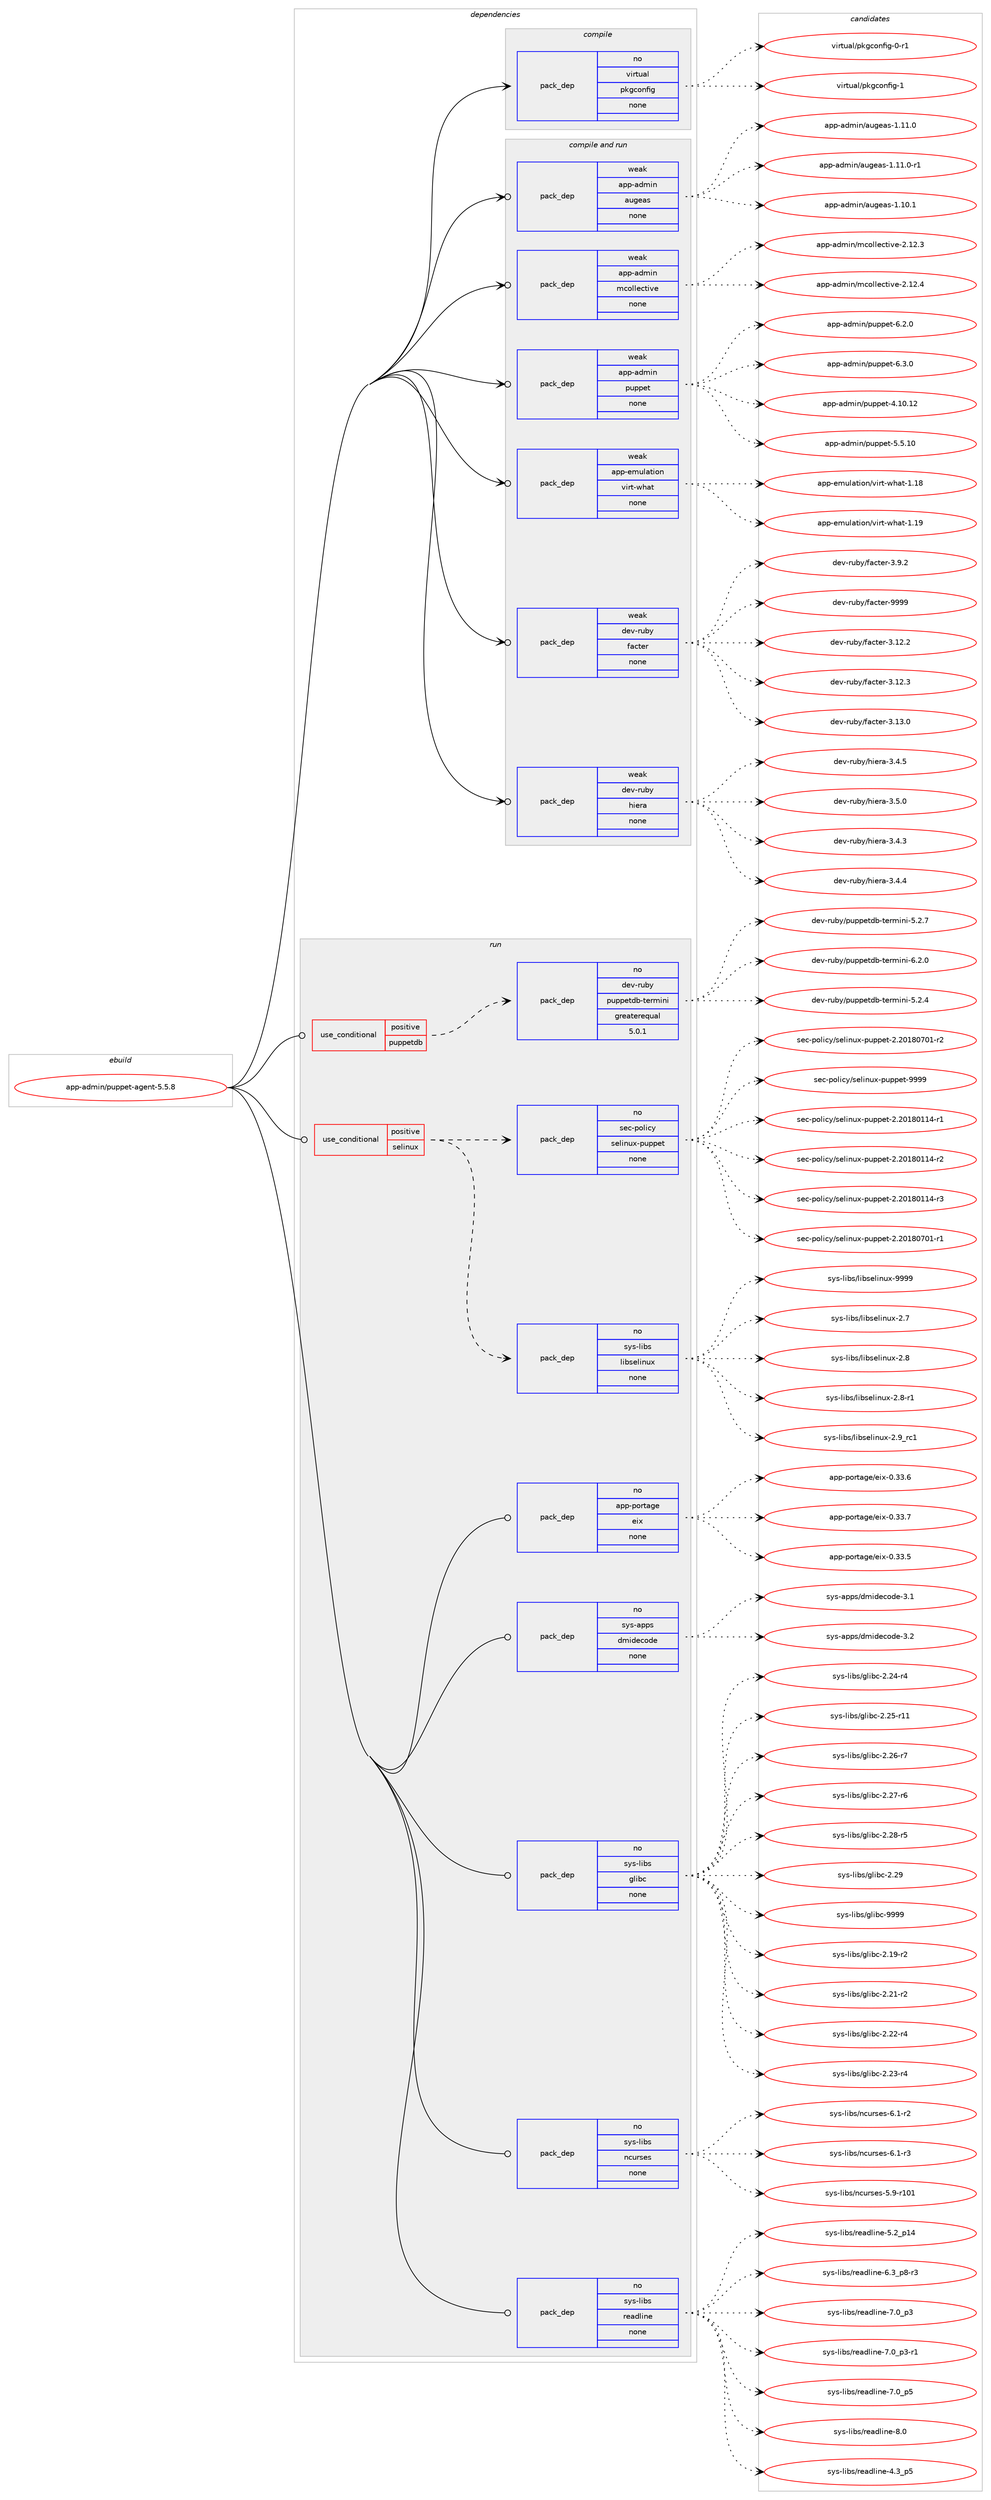 digraph prolog {

# *************
# Graph options
# *************

newrank=true;
concentrate=true;
compound=true;
graph [rankdir=LR,fontname=Helvetica,fontsize=10,ranksep=1.5];#, ranksep=2.5, nodesep=0.2];
edge  [arrowhead=vee];
node  [fontname=Helvetica,fontsize=10];

# **********
# The ebuild
# **********

subgraph cluster_leftcol {
color=gray;
rank=same;
label=<<i>ebuild</i>>;
id [label="app-admin/puppet-agent-5.5.8", color=red, width=4, href="../app-admin/puppet-agent-5.5.8.svg"];
}

# ****************
# The dependencies
# ****************

subgraph cluster_midcol {
color=gray;
label=<<i>dependencies</i>>;
subgraph cluster_compile {
fillcolor="#eeeeee";
style=filled;
label=<<i>compile</i>>;
subgraph pack902549 {
dependency1267704 [label=<<TABLE BORDER="0" CELLBORDER="1" CELLSPACING="0" CELLPADDING="4" WIDTH="220"><TR><TD ROWSPAN="6" CELLPADDING="30">pack_dep</TD></TR><TR><TD WIDTH="110">no</TD></TR><TR><TD>virtual</TD></TR><TR><TD>pkgconfig</TD></TR><TR><TD>none</TD></TR><TR><TD></TD></TR></TABLE>>, shape=none, color=blue];
}
id:e -> dependency1267704:w [weight=20,style="solid",arrowhead="vee"];
}
subgraph cluster_compileandrun {
fillcolor="#eeeeee";
style=filled;
label=<<i>compile and run</i>>;
subgraph pack902550 {
dependency1267705 [label=<<TABLE BORDER="0" CELLBORDER="1" CELLSPACING="0" CELLPADDING="4" WIDTH="220"><TR><TD ROWSPAN="6" CELLPADDING="30">pack_dep</TD></TR><TR><TD WIDTH="110">weak</TD></TR><TR><TD>app-admin</TD></TR><TR><TD>augeas</TD></TR><TR><TD>none</TD></TR><TR><TD></TD></TR></TABLE>>, shape=none, color=blue];
}
id:e -> dependency1267705:w [weight=20,style="solid",arrowhead="odotvee"];
subgraph pack902551 {
dependency1267706 [label=<<TABLE BORDER="0" CELLBORDER="1" CELLSPACING="0" CELLPADDING="4" WIDTH="220"><TR><TD ROWSPAN="6" CELLPADDING="30">pack_dep</TD></TR><TR><TD WIDTH="110">weak</TD></TR><TR><TD>app-admin</TD></TR><TR><TD>mcollective</TD></TR><TR><TD>none</TD></TR><TR><TD></TD></TR></TABLE>>, shape=none, color=blue];
}
id:e -> dependency1267706:w [weight=20,style="solid",arrowhead="odotvee"];
subgraph pack902552 {
dependency1267707 [label=<<TABLE BORDER="0" CELLBORDER="1" CELLSPACING="0" CELLPADDING="4" WIDTH="220"><TR><TD ROWSPAN="6" CELLPADDING="30">pack_dep</TD></TR><TR><TD WIDTH="110">weak</TD></TR><TR><TD>app-admin</TD></TR><TR><TD>puppet</TD></TR><TR><TD>none</TD></TR><TR><TD></TD></TR></TABLE>>, shape=none, color=blue];
}
id:e -> dependency1267707:w [weight=20,style="solid",arrowhead="odotvee"];
subgraph pack902553 {
dependency1267708 [label=<<TABLE BORDER="0" CELLBORDER="1" CELLSPACING="0" CELLPADDING="4" WIDTH="220"><TR><TD ROWSPAN="6" CELLPADDING="30">pack_dep</TD></TR><TR><TD WIDTH="110">weak</TD></TR><TR><TD>app-emulation</TD></TR><TR><TD>virt-what</TD></TR><TR><TD>none</TD></TR><TR><TD></TD></TR></TABLE>>, shape=none, color=blue];
}
id:e -> dependency1267708:w [weight=20,style="solid",arrowhead="odotvee"];
subgraph pack902554 {
dependency1267709 [label=<<TABLE BORDER="0" CELLBORDER="1" CELLSPACING="0" CELLPADDING="4" WIDTH="220"><TR><TD ROWSPAN="6" CELLPADDING="30">pack_dep</TD></TR><TR><TD WIDTH="110">weak</TD></TR><TR><TD>dev-ruby</TD></TR><TR><TD>facter</TD></TR><TR><TD>none</TD></TR><TR><TD></TD></TR></TABLE>>, shape=none, color=blue];
}
id:e -> dependency1267709:w [weight=20,style="solid",arrowhead="odotvee"];
subgraph pack902555 {
dependency1267710 [label=<<TABLE BORDER="0" CELLBORDER="1" CELLSPACING="0" CELLPADDING="4" WIDTH="220"><TR><TD ROWSPAN="6" CELLPADDING="30">pack_dep</TD></TR><TR><TD WIDTH="110">weak</TD></TR><TR><TD>dev-ruby</TD></TR><TR><TD>hiera</TD></TR><TR><TD>none</TD></TR><TR><TD></TD></TR></TABLE>>, shape=none, color=blue];
}
id:e -> dependency1267710:w [weight=20,style="solid",arrowhead="odotvee"];
}
subgraph cluster_run {
fillcolor="#eeeeee";
style=filled;
label=<<i>run</i>>;
subgraph cond345499 {
dependency1267711 [label=<<TABLE BORDER="0" CELLBORDER="1" CELLSPACING="0" CELLPADDING="4"><TR><TD ROWSPAN="3" CELLPADDING="10">use_conditional</TD></TR><TR><TD>positive</TD></TR><TR><TD>puppetdb</TD></TR></TABLE>>, shape=none, color=red];
subgraph pack902556 {
dependency1267712 [label=<<TABLE BORDER="0" CELLBORDER="1" CELLSPACING="0" CELLPADDING="4" WIDTH="220"><TR><TD ROWSPAN="6" CELLPADDING="30">pack_dep</TD></TR><TR><TD WIDTH="110">no</TD></TR><TR><TD>dev-ruby</TD></TR><TR><TD>puppetdb-termini</TD></TR><TR><TD>greaterequal</TD></TR><TR><TD>5.0.1</TD></TR></TABLE>>, shape=none, color=blue];
}
dependency1267711:e -> dependency1267712:w [weight=20,style="dashed",arrowhead="vee"];
}
id:e -> dependency1267711:w [weight=20,style="solid",arrowhead="odot"];
subgraph cond345500 {
dependency1267713 [label=<<TABLE BORDER="0" CELLBORDER="1" CELLSPACING="0" CELLPADDING="4"><TR><TD ROWSPAN="3" CELLPADDING="10">use_conditional</TD></TR><TR><TD>positive</TD></TR><TR><TD>selinux</TD></TR></TABLE>>, shape=none, color=red];
subgraph pack902557 {
dependency1267714 [label=<<TABLE BORDER="0" CELLBORDER="1" CELLSPACING="0" CELLPADDING="4" WIDTH="220"><TR><TD ROWSPAN="6" CELLPADDING="30">pack_dep</TD></TR><TR><TD WIDTH="110">no</TD></TR><TR><TD>sys-libs</TD></TR><TR><TD>libselinux</TD></TR><TR><TD>none</TD></TR><TR><TD></TD></TR></TABLE>>, shape=none, color=blue];
}
dependency1267713:e -> dependency1267714:w [weight=20,style="dashed",arrowhead="vee"];
subgraph pack902558 {
dependency1267715 [label=<<TABLE BORDER="0" CELLBORDER="1" CELLSPACING="0" CELLPADDING="4" WIDTH="220"><TR><TD ROWSPAN="6" CELLPADDING="30">pack_dep</TD></TR><TR><TD WIDTH="110">no</TD></TR><TR><TD>sec-policy</TD></TR><TR><TD>selinux-puppet</TD></TR><TR><TD>none</TD></TR><TR><TD></TD></TR></TABLE>>, shape=none, color=blue];
}
dependency1267713:e -> dependency1267715:w [weight=20,style="dashed",arrowhead="vee"];
}
id:e -> dependency1267713:w [weight=20,style="solid",arrowhead="odot"];
subgraph pack902559 {
dependency1267716 [label=<<TABLE BORDER="0" CELLBORDER="1" CELLSPACING="0" CELLPADDING="4" WIDTH="220"><TR><TD ROWSPAN="6" CELLPADDING="30">pack_dep</TD></TR><TR><TD WIDTH="110">no</TD></TR><TR><TD>app-portage</TD></TR><TR><TD>eix</TD></TR><TR><TD>none</TD></TR><TR><TD></TD></TR></TABLE>>, shape=none, color=blue];
}
id:e -> dependency1267716:w [weight=20,style="solid",arrowhead="odot"];
subgraph pack902560 {
dependency1267717 [label=<<TABLE BORDER="0" CELLBORDER="1" CELLSPACING="0" CELLPADDING="4" WIDTH="220"><TR><TD ROWSPAN="6" CELLPADDING="30">pack_dep</TD></TR><TR><TD WIDTH="110">no</TD></TR><TR><TD>sys-apps</TD></TR><TR><TD>dmidecode</TD></TR><TR><TD>none</TD></TR><TR><TD></TD></TR></TABLE>>, shape=none, color=blue];
}
id:e -> dependency1267717:w [weight=20,style="solid",arrowhead="odot"];
subgraph pack902561 {
dependency1267718 [label=<<TABLE BORDER="0" CELLBORDER="1" CELLSPACING="0" CELLPADDING="4" WIDTH="220"><TR><TD ROWSPAN="6" CELLPADDING="30">pack_dep</TD></TR><TR><TD WIDTH="110">no</TD></TR><TR><TD>sys-libs</TD></TR><TR><TD>glibc</TD></TR><TR><TD>none</TD></TR><TR><TD></TD></TR></TABLE>>, shape=none, color=blue];
}
id:e -> dependency1267718:w [weight=20,style="solid",arrowhead="odot"];
subgraph pack902562 {
dependency1267719 [label=<<TABLE BORDER="0" CELLBORDER="1" CELLSPACING="0" CELLPADDING="4" WIDTH="220"><TR><TD ROWSPAN="6" CELLPADDING="30">pack_dep</TD></TR><TR><TD WIDTH="110">no</TD></TR><TR><TD>sys-libs</TD></TR><TR><TD>ncurses</TD></TR><TR><TD>none</TD></TR><TR><TD></TD></TR></TABLE>>, shape=none, color=blue];
}
id:e -> dependency1267719:w [weight=20,style="solid",arrowhead="odot"];
subgraph pack902563 {
dependency1267720 [label=<<TABLE BORDER="0" CELLBORDER="1" CELLSPACING="0" CELLPADDING="4" WIDTH="220"><TR><TD ROWSPAN="6" CELLPADDING="30">pack_dep</TD></TR><TR><TD WIDTH="110">no</TD></TR><TR><TD>sys-libs</TD></TR><TR><TD>readline</TD></TR><TR><TD>none</TD></TR><TR><TD></TD></TR></TABLE>>, shape=none, color=blue];
}
id:e -> dependency1267720:w [weight=20,style="solid",arrowhead="odot"];
}
}

# **************
# The candidates
# **************

subgraph cluster_choices {
rank=same;
color=gray;
label=<<i>candidates</i>>;

subgraph choice902549 {
color=black;
nodesep=1;
choice11810511411611797108471121071039911111010210510345484511449 [label="virtual/pkgconfig-0-r1", color=red, width=4,href="../virtual/pkgconfig-0-r1.svg"];
choice1181051141161179710847112107103991111101021051034549 [label="virtual/pkgconfig-1", color=red, width=4,href="../virtual/pkgconfig-1.svg"];
dependency1267704:e -> choice11810511411611797108471121071039911111010210510345484511449:w [style=dotted,weight="100"];
dependency1267704:e -> choice1181051141161179710847112107103991111101021051034549:w [style=dotted,weight="100"];
}
subgraph choice902550 {
color=black;
nodesep=1;
choice97112112459710010910511047971171031019711545494649484649 [label="app-admin/augeas-1.10.1", color=red, width=4,href="../app-admin/augeas-1.10.1.svg"];
choice97112112459710010910511047971171031019711545494649494648 [label="app-admin/augeas-1.11.0", color=red, width=4,href="../app-admin/augeas-1.11.0.svg"];
choice971121124597100109105110479711710310197115454946494946484511449 [label="app-admin/augeas-1.11.0-r1", color=red, width=4,href="../app-admin/augeas-1.11.0-r1.svg"];
dependency1267705:e -> choice97112112459710010910511047971171031019711545494649484649:w [style=dotted,weight="100"];
dependency1267705:e -> choice97112112459710010910511047971171031019711545494649494648:w [style=dotted,weight="100"];
dependency1267705:e -> choice971121124597100109105110479711710310197115454946494946484511449:w [style=dotted,weight="100"];
}
subgraph choice902551 {
color=black;
nodesep=1;
choice97112112459710010910511047109991111081081019911610511810145504649504651 [label="app-admin/mcollective-2.12.3", color=red, width=4,href="../app-admin/mcollective-2.12.3.svg"];
choice97112112459710010910511047109991111081081019911610511810145504649504652 [label="app-admin/mcollective-2.12.4", color=red, width=4,href="../app-admin/mcollective-2.12.4.svg"];
dependency1267706:e -> choice97112112459710010910511047109991111081081019911610511810145504649504651:w [style=dotted,weight="100"];
dependency1267706:e -> choice97112112459710010910511047109991111081081019911610511810145504649504652:w [style=dotted,weight="100"];
}
subgraph choice902552 {
color=black;
nodesep=1;
choice971121124597100109105110471121171121121011164552464948464950 [label="app-admin/puppet-4.10.12", color=red, width=4,href="../app-admin/puppet-4.10.12.svg"];
choice9711211245971001091051104711211711211210111645534653464948 [label="app-admin/puppet-5.5.10", color=red, width=4,href="../app-admin/puppet-5.5.10.svg"];
choice97112112459710010910511047112117112112101116455446504648 [label="app-admin/puppet-6.2.0", color=red, width=4,href="../app-admin/puppet-6.2.0.svg"];
choice97112112459710010910511047112117112112101116455446514648 [label="app-admin/puppet-6.3.0", color=red, width=4,href="../app-admin/puppet-6.3.0.svg"];
dependency1267707:e -> choice971121124597100109105110471121171121121011164552464948464950:w [style=dotted,weight="100"];
dependency1267707:e -> choice9711211245971001091051104711211711211210111645534653464948:w [style=dotted,weight="100"];
dependency1267707:e -> choice97112112459710010910511047112117112112101116455446504648:w [style=dotted,weight="100"];
dependency1267707:e -> choice97112112459710010910511047112117112112101116455446514648:w [style=dotted,weight="100"];
}
subgraph choice902553 {
color=black;
nodesep=1;
choice9711211245101109117108971161051111104711810511411645119104971164549464956 [label="app-emulation/virt-what-1.18", color=red, width=4,href="../app-emulation/virt-what-1.18.svg"];
choice9711211245101109117108971161051111104711810511411645119104971164549464957 [label="app-emulation/virt-what-1.19", color=red, width=4,href="../app-emulation/virt-what-1.19.svg"];
dependency1267708:e -> choice9711211245101109117108971161051111104711810511411645119104971164549464956:w [style=dotted,weight="100"];
dependency1267708:e -> choice9711211245101109117108971161051111104711810511411645119104971164549464957:w [style=dotted,weight="100"];
}
subgraph choice902554 {
color=black;
nodesep=1;
choice100101118451141179812147102979911610111445514649504650 [label="dev-ruby/facter-3.12.2", color=red, width=4,href="../dev-ruby/facter-3.12.2.svg"];
choice100101118451141179812147102979911610111445514649504651 [label="dev-ruby/facter-3.12.3", color=red, width=4,href="../dev-ruby/facter-3.12.3.svg"];
choice100101118451141179812147102979911610111445514649514648 [label="dev-ruby/facter-3.13.0", color=red, width=4,href="../dev-ruby/facter-3.13.0.svg"];
choice1001011184511411798121471029799116101114455146574650 [label="dev-ruby/facter-3.9.2", color=red, width=4,href="../dev-ruby/facter-3.9.2.svg"];
choice10010111845114117981214710297991161011144557575757 [label="dev-ruby/facter-9999", color=red, width=4,href="../dev-ruby/facter-9999.svg"];
dependency1267709:e -> choice100101118451141179812147102979911610111445514649504650:w [style=dotted,weight="100"];
dependency1267709:e -> choice100101118451141179812147102979911610111445514649504651:w [style=dotted,weight="100"];
dependency1267709:e -> choice100101118451141179812147102979911610111445514649514648:w [style=dotted,weight="100"];
dependency1267709:e -> choice1001011184511411798121471029799116101114455146574650:w [style=dotted,weight="100"];
dependency1267709:e -> choice10010111845114117981214710297991161011144557575757:w [style=dotted,weight="100"];
}
subgraph choice902555 {
color=black;
nodesep=1;
choice10010111845114117981214710410510111497455146524651 [label="dev-ruby/hiera-3.4.3", color=red, width=4,href="../dev-ruby/hiera-3.4.3.svg"];
choice10010111845114117981214710410510111497455146524652 [label="dev-ruby/hiera-3.4.4", color=red, width=4,href="../dev-ruby/hiera-3.4.4.svg"];
choice10010111845114117981214710410510111497455146524653 [label="dev-ruby/hiera-3.4.5", color=red, width=4,href="../dev-ruby/hiera-3.4.5.svg"];
choice10010111845114117981214710410510111497455146534648 [label="dev-ruby/hiera-3.5.0", color=red, width=4,href="../dev-ruby/hiera-3.5.0.svg"];
dependency1267710:e -> choice10010111845114117981214710410510111497455146524651:w [style=dotted,weight="100"];
dependency1267710:e -> choice10010111845114117981214710410510111497455146524652:w [style=dotted,weight="100"];
dependency1267710:e -> choice10010111845114117981214710410510111497455146524653:w [style=dotted,weight="100"];
dependency1267710:e -> choice10010111845114117981214710410510111497455146534648:w [style=dotted,weight="100"];
}
subgraph choice902556 {
color=black;
nodesep=1;
choice1001011184511411798121471121171121121011161009845116101114109105110105455346504652 [label="dev-ruby/puppetdb-termini-5.2.4", color=red, width=4,href="../dev-ruby/puppetdb-termini-5.2.4.svg"];
choice1001011184511411798121471121171121121011161009845116101114109105110105455346504655 [label="dev-ruby/puppetdb-termini-5.2.7", color=red, width=4,href="../dev-ruby/puppetdb-termini-5.2.7.svg"];
choice1001011184511411798121471121171121121011161009845116101114109105110105455446504648 [label="dev-ruby/puppetdb-termini-6.2.0", color=red, width=4,href="../dev-ruby/puppetdb-termini-6.2.0.svg"];
dependency1267712:e -> choice1001011184511411798121471121171121121011161009845116101114109105110105455346504652:w [style=dotted,weight="100"];
dependency1267712:e -> choice1001011184511411798121471121171121121011161009845116101114109105110105455346504655:w [style=dotted,weight="100"];
dependency1267712:e -> choice1001011184511411798121471121171121121011161009845116101114109105110105455446504648:w [style=dotted,weight="100"];
}
subgraph choice902557 {
color=black;
nodesep=1;
choice1151211154510810598115471081059811510110810511011712045504655 [label="sys-libs/libselinux-2.7", color=red, width=4,href="../sys-libs/libselinux-2.7.svg"];
choice1151211154510810598115471081059811510110810511011712045504656 [label="sys-libs/libselinux-2.8", color=red, width=4,href="../sys-libs/libselinux-2.8.svg"];
choice11512111545108105981154710810598115101108105110117120455046564511449 [label="sys-libs/libselinux-2.8-r1", color=red, width=4,href="../sys-libs/libselinux-2.8-r1.svg"];
choice1151211154510810598115471081059811510110810511011712045504657951149949 [label="sys-libs/libselinux-2.9_rc1", color=red, width=4,href="../sys-libs/libselinux-2.9_rc1.svg"];
choice115121115451081059811547108105981151011081051101171204557575757 [label="sys-libs/libselinux-9999", color=red, width=4,href="../sys-libs/libselinux-9999.svg"];
dependency1267714:e -> choice1151211154510810598115471081059811510110810511011712045504655:w [style=dotted,weight="100"];
dependency1267714:e -> choice1151211154510810598115471081059811510110810511011712045504656:w [style=dotted,weight="100"];
dependency1267714:e -> choice11512111545108105981154710810598115101108105110117120455046564511449:w [style=dotted,weight="100"];
dependency1267714:e -> choice1151211154510810598115471081059811510110810511011712045504657951149949:w [style=dotted,weight="100"];
dependency1267714:e -> choice115121115451081059811547108105981151011081051101171204557575757:w [style=dotted,weight="100"];
}
subgraph choice902558 {
color=black;
nodesep=1;
choice115101994511211110810599121471151011081051101171204511211711211210111645504650484956484949524511449 [label="sec-policy/selinux-puppet-2.20180114-r1", color=red, width=4,href="../sec-policy/selinux-puppet-2.20180114-r1.svg"];
choice115101994511211110810599121471151011081051101171204511211711211210111645504650484956484949524511450 [label="sec-policy/selinux-puppet-2.20180114-r2", color=red, width=4,href="../sec-policy/selinux-puppet-2.20180114-r2.svg"];
choice115101994511211110810599121471151011081051101171204511211711211210111645504650484956484949524511451 [label="sec-policy/selinux-puppet-2.20180114-r3", color=red, width=4,href="../sec-policy/selinux-puppet-2.20180114-r3.svg"];
choice115101994511211110810599121471151011081051101171204511211711211210111645504650484956485548494511449 [label="sec-policy/selinux-puppet-2.20180701-r1", color=red, width=4,href="../sec-policy/selinux-puppet-2.20180701-r1.svg"];
choice115101994511211110810599121471151011081051101171204511211711211210111645504650484956485548494511450 [label="sec-policy/selinux-puppet-2.20180701-r2", color=red, width=4,href="../sec-policy/selinux-puppet-2.20180701-r2.svg"];
choice11510199451121111081059912147115101108105110117120451121171121121011164557575757 [label="sec-policy/selinux-puppet-9999", color=red, width=4,href="../sec-policy/selinux-puppet-9999.svg"];
dependency1267715:e -> choice115101994511211110810599121471151011081051101171204511211711211210111645504650484956484949524511449:w [style=dotted,weight="100"];
dependency1267715:e -> choice115101994511211110810599121471151011081051101171204511211711211210111645504650484956484949524511450:w [style=dotted,weight="100"];
dependency1267715:e -> choice115101994511211110810599121471151011081051101171204511211711211210111645504650484956484949524511451:w [style=dotted,weight="100"];
dependency1267715:e -> choice115101994511211110810599121471151011081051101171204511211711211210111645504650484956485548494511449:w [style=dotted,weight="100"];
dependency1267715:e -> choice115101994511211110810599121471151011081051101171204511211711211210111645504650484956485548494511450:w [style=dotted,weight="100"];
dependency1267715:e -> choice11510199451121111081059912147115101108105110117120451121171121121011164557575757:w [style=dotted,weight="100"];
}
subgraph choice902559 {
color=black;
nodesep=1;
choice9711211245112111114116971031014710110512045484651514653 [label="app-portage/eix-0.33.5", color=red, width=4,href="../app-portage/eix-0.33.5.svg"];
choice9711211245112111114116971031014710110512045484651514654 [label="app-portage/eix-0.33.6", color=red, width=4,href="../app-portage/eix-0.33.6.svg"];
choice9711211245112111114116971031014710110512045484651514655 [label="app-portage/eix-0.33.7", color=red, width=4,href="../app-portage/eix-0.33.7.svg"];
dependency1267716:e -> choice9711211245112111114116971031014710110512045484651514653:w [style=dotted,weight="100"];
dependency1267716:e -> choice9711211245112111114116971031014710110512045484651514654:w [style=dotted,weight="100"];
dependency1267716:e -> choice9711211245112111114116971031014710110512045484651514655:w [style=dotted,weight="100"];
}
subgraph choice902560 {
color=black;
nodesep=1;
choice1151211154597112112115471001091051001019911110010145514649 [label="sys-apps/dmidecode-3.1", color=red, width=4,href="../sys-apps/dmidecode-3.1.svg"];
choice1151211154597112112115471001091051001019911110010145514650 [label="sys-apps/dmidecode-3.2", color=red, width=4,href="../sys-apps/dmidecode-3.2.svg"];
dependency1267717:e -> choice1151211154597112112115471001091051001019911110010145514649:w [style=dotted,weight="100"];
dependency1267717:e -> choice1151211154597112112115471001091051001019911110010145514650:w [style=dotted,weight="100"];
}
subgraph choice902561 {
color=black;
nodesep=1;
choice115121115451081059811547103108105989945504649574511450 [label="sys-libs/glibc-2.19-r2", color=red, width=4,href="../sys-libs/glibc-2.19-r2.svg"];
choice115121115451081059811547103108105989945504650494511450 [label="sys-libs/glibc-2.21-r2", color=red, width=4,href="../sys-libs/glibc-2.21-r2.svg"];
choice115121115451081059811547103108105989945504650504511452 [label="sys-libs/glibc-2.22-r4", color=red, width=4,href="../sys-libs/glibc-2.22-r4.svg"];
choice115121115451081059811547103108105989945504650514511452 [label="sys-libs/glibc-2.23-r4", color=red, width=4,href="../sys-libs/glibc-2.23-r4.svg"];
choice115121115451081059811547103108105989945504650524511452 [label="sys-libs/glibc-2.24-r4", color=red, width=4,href="../sys-libs/glibc-2.24-r4.svg"];
choice11512111545108105981154710310810598994550465053451144949 [label="sys-libs/glibc-2.25-r11", color=red, width=4,href="../sys-libs/glibc-2.25-r11.svg"];
choice115121115451081059811547103108105989945504650544511455 [label="sys-libs/glibc-2.26-r7", color=red, width=4,href="../sys-libs/glibc-2.26-r7.svg"];
choice115121115451081059811547103108105989945504650554511454 [label="sys-libs/glibc-2.27-r6", color=red, width=4,href="../sys-libs/glibc-2.27-r6.svg"];
choice115121115451081059811547103108105989945504650564511453 [label="sys-libs/glibc-2.28-r5", color=red, width=4,href="../sys-libs/glibc-2.28-r5.svg"];
choice11512111545108105981154710310810598994550465057 [label="sys-libs/glibc-2.29", color=red, width=4,href="../sys-libs/glibc-2.29.svg"];
choice11512111545108105981154710310810598994557575757 [label="sys-libs/glibc-9999", color=red, width=4,href="../sys-libs/glibc-9999.svg"];
dependency1267718:e -> choice115121115451081059811547103108105989945504649574511450:w [style=dotted,weight="100"];
dependency1267718:e -> choice115121115451081059811547103108105989945504650494511450:w [style=dotted,weight="100"];
dependency1267718:e -> choice115121115451081059811547103108105989945504650504511452:w [style=dotted,weight="100"];
dependency1267718:e -> choice115121115451081059811547103108105989945504650514511452:w [style=dotted,weight="100"];
dependency1267718:e -> choice115121115451081059811547103108105989945504650524511452:w [style=dotted,weight="100"];
dependency1267718:e -> choice11512111545108105981154710310810598994550465053451144949:w [style=dotted,weight="100"];
dependency1267718:e -> choice115121115451081059811547103108105989945504650544511455:w [style=dotted,weight="100"];
dependency1267718:e -> choice115121115451081059811547103108105989945504650554511454:w [style=dotted,weight="100"];
dependency1267718:e -> choice115121115451081059811547103108105989945504650564511453:w [style=dotted,weight="100"];
dependency1267718:e -> choice11512111545108105981154710310810598994550465057:w [style=dotted,weight="100"];
dependency1267718:e -> choice11512111545108105981154710310810598994557575757:w [style=dotted,weight="100"];
}
subgraph choice902562 {
color=black;
nodesep=1;
choice115121115451081059811547110991171141151011154553465745114494849 [label="sys-libs/ncurses-5.9-r101", color=red, width=4,href="../sys-libs/ncurses-5.9-r101.svg"];
choice11512111545108105981154711099117114115101115455446494511450 [label="sys-libs/ncurses-6.1-r2", color=red, width=4,href="../sys-libs/ncurses-6.1-r2.svg"];
choice11512111545108105981154711099117114115101115455446494511451 [label="sys-libs/ncurses-6.1-r3", color=red, width=4,href="../sys-libs/ncurses-6.1-r3.svg"];
dependency1267719:e -> choice115121115451081059811547110991171141151011154553465745114494849:w [style=dotted,weight="100"];
dependency1267719:e -> choice11512111545108105981154711099117114115101115455446494511450:w [style=dotted,weight="100"];
dependency1267719:e -> choice11512111545108105981154711099117114115101115455446494511451:w [style=dotted,weight="100"];
}
subgraph choice902563 {
color=black;
nodesep=1;
choice11512111545108105981154711410197100108105110101455246519511253 [label="sys-libs/readline-4.3_p5", color=red, width=4,href="../sys-libs/readline-4.3_p5.svg"];
choice1151211154510810598115471141019710010810511010145534650951124952 [label="sys-libs/readline-5.2_p14", color=red, width=4,href="../sys-libs/readline-5.2_p14.svg"];
choice115121115451081059811547114101971001081051101014554465195112564511451 [label="sys-libs/readline-6.3_p8-r3", color=red, width=4,href="../sys-libs/readline-6.3_p8-r3.svg"];
choice11512111545108105981154711410197100108105110101455546489511251 [label="sys-libs/readline-7.0_p3", color=red, width=4,href="../sys-libs/readline-7.0_p3.svg"];
choice115121115451081059811547114101971001081051101014555464895112514511449 [label="sys-libs/readline-7.0_p3-r1", color=red, width=4,href="../sys-libs/readline-7.0_p3-r1.svg"];
choice11512111545108105981154711410197100108105110101455546489511253 [label="sys-libs/readline-7.0_p5", color=red, width=4,href="../sys-libs/readline-7.0_p5.svg"];
choice1151211154510810598115471141019710010810511010145564648 [label="sys-libs/readline-8.0", color=red, width=4,href="../sys-libs/readline-8.0.svg"];
dependency1267720:e -> choice11512111545108105981154711410197100108105110101455246519511253:w [style=dotted,weight="100"];
dependency1267720:e -> choice1151211154510810598115471141019710010810511010145534650951124952:w [style=dotted,weight="100"];
dependency1267720:e -> choice115121115451081059811547114101971001081051101014554465195112564511451:w [style=dotted,weight="100"];
dependency1267720:e -> choice11512111545108105981154711410197100108105110101455546489511251:w [style=dotted,weight="100"];
dependency1267720:e -> choice115121115451081059811547114101971001081051101014555464895112514511449:w [style=dotted,weight="100"];
dependency1267720:e -> choice11512111545108105981154711410197100108105110101455546489511253:w [style=dotted,weight="100"];
dependency1267720:e -> choice1151211154510810598115471141019710010810511010145564648:w [style=dotted,weight="100"];
}
}

}
